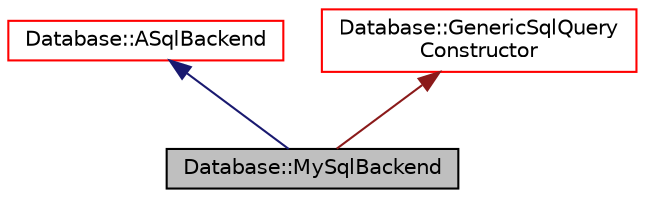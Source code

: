 digraph "Database::MySqlBackend"
{
 // LATEX_PDF_SIZE
  edge [fontname="Helvetica",fontsize="10",labelfontname="Helvetica",labelfontsize="10"];
  node [fontname="Helvetica",fontsize="10",shape=record];
  Node1 [label="Database::MySqlBackend",height=0.2,width=0.4,color="black", fillcolor="grey75", style="filled", fontcolor="black",tooltip=" "];
  Node2 -> Node1 [dir="back",color="midnightblue",fontsize="10",style="solid",fontname="Helvetica"];
  Node2 [label="Database::ASqlBackend",height=0.2,width=0.4,color="red", fillcolor="white", style="filled",URL="$class_database_1_1_a_sql_backend.html",tooltip=" "];
  Node11 -> Node1 [dir="back",color="firebrick4",fontsize="10",style="solid",fontname="Helvetica"];
  Node11 [label="Database::GenericSqlQuery\lConstructor",height=0.2,width=0.4,color="red", fillcolor="white", style="filled",URL="$class_database_1_1_generic_sql_query_constructor.html",tooltip=" "];
}
